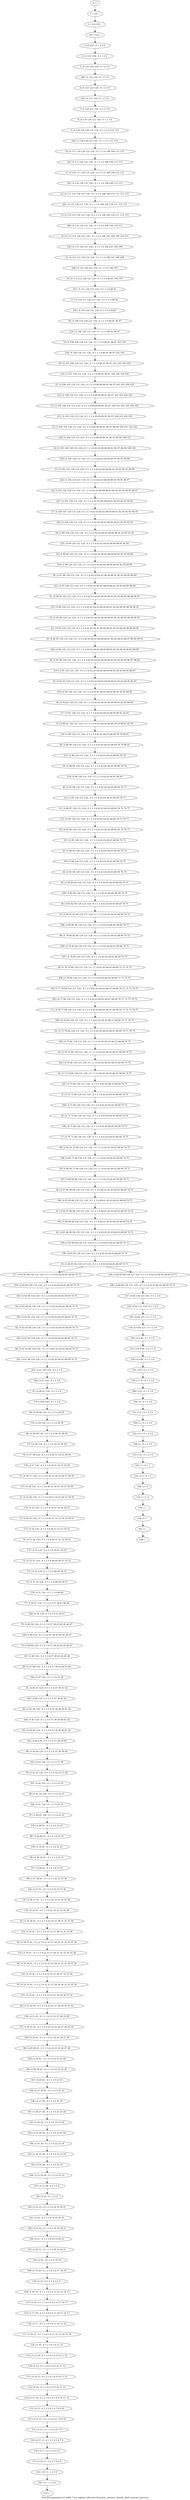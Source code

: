 digraph G {
graph [label="Tree-decomposition of width 7 for register allocator (function _process_thread_shell_runicast_process)"]
0[label="0 | : "];
1[label="1 | 125 : "];
2[label="2 | 124 125 : "];
3[label="3 | 6 124 : 0 1 2 3 4 "];
4[label="4 | 6 123 124 : 0 1 2 3 4 "];
5[label="5 | 6 122 123 124 : 0 1 2 3 4 "];
6[label="6 | 6 121 122 124 : 0 1 2 3 4 "];
7[label="7 | 6 120 121 124 : 0 1 2 3 4 "];
8[label="8 | 6 119 120 121 124 : 0 1 2 3 4 "];
9[label="9 | 6 118 119 120 121 124 : 0 1 2 3 4 112 113 "];
10[label="10 | 6 117 118 120 121 124 : 0 1 2 3 4 108 109 112 113 "];
11[label="11 | 6 116 117 120 121 124 : 0 1 2 3 4 108 109 112 113 "];
12[label="12 | 6 115 116 120 121 124 : 0 1 2 3 4 108 109 110 111 112 113 "];
13[label="13 | 6 114 115 120 121 124 : 0 1 2 3 4 108 109 110 111 112 113 "];
14[label="14 | 6 113 114 120 121 124 : 0 1 2 3 4 106 107 108 109 110 111 "];
15[label="15 | 6 112 113 120 121 124 : 0 1 2 3 4 106 107 108 109 "];
16[label="16 | 6 111 112 120 121 124 : 0 1 2 3 4 80 81 106 107 "];
17[label="17 | 6 110 111 120 121 124 : 0 1 2 3 4 80 81 "];
18[label="18 | 6 109 110 120 121 124 : 0 1 2 3 4 80 81 96 97 "];
19[label="19 | 6 108 109 120 121 124 : 0 1 2 3 4 80 81 96 97 102 103 "];
20[label="20 | 6 107 108 120 121 124 : 0 1 2 3 4 80 81 96 97 102 103 104 105 "];
21[label="21 | 6 106 107 120 121 124 : 0 1 2 3 4 68 69 80 81 96 97 102 103 104 105 "];
22[label="22 | 6 105 106 120 121 124 : 0 1 2 3 4 68 69 80 81 96 97 100 101 102 103 104 105 "];
23[label="23 | 6 104 105 120 121 124 : 0 1 2 3 4 68 69 80 81 96 97 98 99 100 101 102 103 "];
24[label="24 | 6 103 104 120 121 124 : 0 1 2 3 4 62 63 68 69 80 81 96 97 98 99 100 101 "];
25[label="25 | 6 102 103 120 121 124 : 0 1 2 3 4 62 63 68 69 80 81 94 95 96 97 98 99 "];
26[label="26 | 6 101 102 120 121 124 : 0 1 2 3 4 62 63 68 69 80 81 82 83 92 93 94 95 96 97 "];
27[label="27 | 6 100 101 120 121 124 : 0 1 2 3 4 62 63 64 65 68 69 80 81 82 83 92 93 94 95 "];
28[label="28 | 6 99 100 120 121 124 : 0 1 2 3 4 62 63 64 65 68 69 80 81 82 83 92 93 "];
29[label="29 | 6 98 99 120 121 124 : 0 1 2 3 4 62 63 64 65 68 69 80 81 82 83 84 85 "];
30[label="30 | 6 97 98 120 121 124 : 0 1 2 3 4 62 63 64 65 68 69 80 81 82 83 84 85 88 89 "];
31[label="31 | 6 96 97 120 121 124 : 0 1 2 3 4 62 63 64 65 68 69 80 81 82 83 84 85 88 89 90 91 "];
32[label="32 | 6 95 96 120 121 124 : 0 1 2 3 4 62 63 64 65 68 69 80 81 82 83 84 85 88 89 90 91 "];
33[label="33 | 6 94 95 120 121 124 : 0 1 2 3 4 62 63 64 65 68 69 80 81 82 83 84 85 86 87 88 89 90 91 "];
34[label="34 | 6 93 94 120 121 124 : 0 1 2 3 4 62 63 64 65 68 69 80 81 82 83 84 85 86 87 88 89 "];
35[label="35 | 6 92 93 120 121 124 : 0 1 2 3 4 62 63 64 65 68 69 80 81 82 83 84 85 86 87 "];
36[label="36 | 6 91 92 120 121 124 : 0 1 2 3 4 62 63 64 65 68 69 80 81 82 83 84 85 "];
37[label="37 | 6 90 91 120 121 124 : 0 1 2 3 4 62 63 64 65 68 69 78 79 80 81 82 83 "];
38[label="38 | 6 89 90 120 121 124 : 0 1 2 3 4 62 63 64 65 68 69 78 79 80 81 "];
39[label="39 | 6 88 89 120 121 124 : 0 1 2 3 4 62 63 64 65 68 69 78 79 "];
40[label="40 | 6 87 88 120 121 124 : 0 1 2 3 4 62 63 64 65 68 69 76 77 "];
41[label="41 | 6 86 87 120 121 124 : 0 1 2 3 4 62 63 64 65 68 69 74 75 76 77 "];
42[label="42 | 6 85 86 120 121 124 : 0 1 2 3 4 62 63 64 65 68 69 74 75 76 77 "];
43[label="43 | 6 84 85 120 121 124 : 0 1 2 3 4 62 63 64 65 68 69 74 75 "];
44[label="44 | 6 83 84 120 121 124 : 0 1 2 3 4 62 63 64 65 68 69 74 75 "];
45[label="45 | 6 82 83 84 120 121 124 : 0 1 2 3 4 62 63 64 65 68 69 74 75 "];
46[label="46 | 6 81 82 84 120 121 124 : 0 1 2 3 4 62 63 64 65 68 69 74 75 "];
47[label="47 | 6 80 81 82 84 120 121 124 : 0 1 2 3 4 62 63 64 65 68 69 74 75 "];
48[label="48 | 6 79 80 82 84 120 121 124 : 0 1 2 3 4 62 63 64 65 68 69 74 75 "];
49[label="49 | 6 78 79 84 120 121 124 : 0 1 2 3 4 62 63 64 65 68 69 72 73 74 75 "];
50[label="50 | 6 77 78 84 120 121 124 : 0 1 2 3 4 62 63 64 65 66 67 68 69 70 71 72 73 74 75 "];
51[label="51 | 6 76 77 84 120 121 124 : 0 1 2 3 4 62 63 64 65 66 67 68 69 70 71 72 73 74 75 "];
52[label="52 | 6 75 76 84 120 121 124 : 0 1 2 3 4 62 63 64 65 66 67 68 69 70 71 74 75 "];
53[label="53 | 6 74 75 84 120 121 124 : 0 1 2 3 4 62 63 64 65 66 67 68 69 74 75 "];
54[label="54 | 6 73 74 84 120 121 124 : 0 1 2 3 4 62 63 64 65 66 67 68 69 74 75 "];
55[label="55 | 6 72 73 84 120 121 124 : 0 1 2 3 4 62 63 64 65 68 69 74 75 "];
56[label="56 | 6 71 72 84 120 121 124 : 0 1 2 3 4 62 63 64 65 68 69 74 75 "];
57[label="57 | 6 70 71 84 120 121 124 : 0 1 2 3 4 62 63 64 65 68 69 74 75 "];
58[label="58 | 6 69 70 71 84 120 121 124 : 0 1 2 3 4 62 63 64 65 68 69 74 75 "];
59[label="59 | 6 68 69 71 84 120 121 124 : 0 1 2 3 4 62 63 64 65 68 69 74 75 "];
60[label="60 | 6 67 68 69 84 120 121 124 : 0 1 2 3 4 60 61 62 63 64 65 68 69 74 75 "];
61[label="61 | 6 66 67 69 84 120 121 124 : 0 1 2 3 4 60 61 62 63 64 65 68 69 74 75 "];
62[label="62 | 6 65 66 69 84 120 121 124 : 0 1 2 3 4 60 61 62 63 64 65 68 69 74 75 "];
63[label="63 | 6 64 65 84 120 121 124 : 0 1 2 3 4 62 63 64 65 68 69 74 75 "];
64[label="64 | 6 63 64 84 120 124 : 0 1 2 3 4 62 63 64 65 68 69 74 75 "];
65[label="65 | 6 62 63 84 120 124 : 0 1 2 3 4 62 63 64 65 68 69 74 75 "];
66[label="66 | 6 61 62 84 120 124 : 0 1 2 3 4 62 63 64 65 68 69 74 75 "];
67[label="67 | 6 60 61 124 : 0 1 2 3 4 "];
68[label="68 | 6 59 60 124 : 0 1 2 3 4 58 59 "];
69[label="69 | 6 58 59 124 : 0 1 2 3 4 54 55 58 59 "];
70[label="70 | 6 57 58 124 : 0 1 2 3 4 50 51 54 55 58 59 "];
71[label="71 | 6 56 57 124 : 0 1 2 3 4 50 51 54 55 56 57 58 59 "];
72[label="72 | 6 55 56 124 : 0 1 2 3 4 50 51 54 55 56 57 58 59 "];
73[label="73 | 6 54 55 124 : 0 1 2 3 4 50 51 52 53 54 55 56 57 "];
74[label="74 | 6 53 54 124 : 0 1 2 3 4 50 51 52 53 54 55 "];
75[label="75 | 6 52 53 124 : 0 1 2 3 4 48 49 50 51 52 53 "];
76[label="76 | 6 51 52 124 : 0 1 2 3 4 48 49 50 51 "];
77[label="77 | 6 50 51 124 : 0 1 2 3 4 37 38 47 48 49 "];
78[label="78 | 6 49 50 124 : 0 1 2 3 4 37 38 43 44 45 46 47 "];
79[label="79 | 6 48 49 124 : 0 1 2 3 4 37 38 43 44 45 46 47 "];
80[label="80 | 6 47 48 124 : 0 1 2 3 4 37 38 43 44 45 46 "];
81[label="81 | 6 46 47 124 : 0 1 2 3 4 37 38 41 42 "];
82[label="82 | 6 45 46 124 : 0 1 2 3 4 37 38 39 40 41 42 "];
83[label="83 | 6 44 45 124 : 0 1 2 3 4 37 38 39 40 41 42 "];
84[label="84 | 6 43 44 124 : 0 1 2 3 4 37 38 39 40 "];
85[label="85 | 6 42 43 124 : 0 1 2 3 4 22 23 37 38 "];
86[label="86 | 6 41 42 124 : 0 1 2 3 4 22 23 "];
87[label="87 | 6 40 41 124 : 0 1 2 3 4 22 23 "];
88[label="88 | 6 39 40 41 : 0 1 2 3 4 22 23 "];
89[label="89 | 6 38 39 41 : 0 1 2 3 4 22 23 "];
90[label="90 | 6 37 38 41 : 0 1 2 3 4 22 23 35 36 "];
91[label="91 | 6 36 37 41 : 0 1 2 3 4 22 23 31 32 35 36 "];
92[label="92 | 6 35 36 41 : 0 1 2 3 4 22 23 27 28 31 32 35 36 "];
93[label="93 | 6 34 35 41 : 0 1 2 3 4 22 23 27 28 31 32 33 34 35 36 "];
94[label="94 | 6 33 34 41 : 0 1 2 3 4 22 23 27 28 31 32 33 34 35 36 "];
95[label="95 | 6 32 33 41 : 0 1 2 3 4 22 23 27 28 29 30 31 32 33 34 "];
96[label="96 | 6 31 32 41 : 0 1 2 3 4 22 23 27 28 29 30 31 32 "];
97[label="97 | 6 30 31 41 : 0 1 2 3 4 22 23 25 26 27 28 29 30 "];
98[label="98 | 6 29 30 41 : 0 1 2 3 4 22 23 25 26 27 28 "];
99[label="99 | 6 28 29 41 : 0 1 2 3 4 22 23 25 26 "];
100[label="100 | 6 27 28 41 : 0 1 2 3 4 22 23 "];
101[label="101 | 6 26 27 28 : 0 1 2 3 4 22 23 24 "];
102[label="102 | 6 25 26 28 : 0 1 2 3 4 22 23 24 "];
103[label="103 | 6 24 25 28 : 0 1 2 3 4 22 23 24 "];
104[label="104 | 6 23 24 28 : 0 1 2 3 4 22 23 "];
105[label="105 | 6 22 23 : 0 1 2 3 4 18 19 20 21 "];
106[label="106 | 6 21 22 : 0 1 2 3 4 18 19 20 21 "];
107[label="107 | 6 20 21 : 0 1 2 3 4 18 19 20 21 "];
108[label="108 | 6 19 20 : 0 1 2 3 4 5 6 17 18 19 "];
109[label="109 | 6 18 19 : 0 1 2 3 4 5 6 13 14 15 16 17 "];
110[label="110 | 6 17 18 : 0 1 2 3 4 5 6 13 14 15 16 17 "];
111[label="111 | 6 16 17 : 0 1 2 3 4 5 6 11 12 13 14 15 16 "];
112[label="112 | 6 15 16 : 0 1 2 3 4 5 6 9 10 11 12 "];
113[label="113 | 6 14 15 : 0 1 2 3 4 5 6 9 10 11 12 "];
114[label="114 | 6 13 14 : 0 1 2 3 4 5 6 7 8 9 10 11 12 "];
115[label="115 | 6 12 13 : 0 1 2 3 4 5 6 7 8 9 10 "];
116[label="116 | 6 11 12 : 0 1 2 3 4 5 6 7 8 "];
117[label="117 | 6 10 11 : 0 1 2 3 4 5 6 "];
118[label="118 | 6 9 64 121 : 0 1 2 3 4 "];
119[label="119 | 6 8 9 64 : 0 1 2 3 4 "];
120[label="120 | 6 7 8 : 0 1 2 3 4 "];
121[label="121 | 5 6 : 0 1 2 3 4 "];
122[label="122 | 4 5 : 0 1 2 3 4 "];
123[label="123 | 3 4 : 0 1 2 3 4 "];
124[label="124 | 2 3 : 0 1 2 "];
125[label="125 | 1 2 : 0 "];
126[label="126 | 0 1 : "];
127[label="127 | 6 64 65 84 120 121 124 : 0 1 2 3 4 62 63 64 65 68 69 74 75 "];
128[label="128 | 6 64 65 84 120 121 124 : 0 1 2 3 4 62 63 64 65 68 69 74 75 "];
129[label="129 | : "];
130[label="130 | 6 11 : 0 1 2 3 4 5 6 "];
131[label="131 | 6 12 : 0 1 2 3 4 5 6 7 8 "];
132[label="132 | 6 13 : 0 1 2 3 4 5 6 7 8 9 10 "];
133[label="133 | 6 14 : 0 1 2 3 4 5 6 9 10 11 12 "];
134[label="134 | 6 15 : 0 1 2 3 4 5 6 9 10 11 12 "];
135[label="135 | 6 16 : 0 1 2 3 4 5 6 11 12 "];
136[label="136 | 6 17 : 0 1 2 3 4 5 6 13 14 15 16 "];
137[label="137 | 6 18 : 0 1 2 3 4 5 6 13 14 15 16 17 "];
138[label="138 | 6 19 : 0 1 2 3 4 5 6 17 "];
139[label="139 | 6 20 : 0 1 2 3 4 18 19 "];
140[label="140 | 6 21 : 0 1 2 3 4 18 19 20 21 "];
141[label="141 | 6 22 : 0 1 2 3 4 18 19 20 21 "];
142[label="142 | 6 23 : 0 1 2 3 4 "];
143[label="143 | 6 24 28 : 0 1 2 3 4 22 23 "];
144[label="144 | 6 25 28 : 0 1 2 3 4 22 23 24 "];
145[label="145 | 6 26 28 : 0 1 2 3 4 22 23 24 "];
146[label="146 | 6 27 28 : 0 1 2 3 4 22 23 "];
147[label="147 | 6 28 41 : 0 1 2 3 4 22 23 "];
148[label="148 | 6 29 41 : 0 1 2 3 4 22 23 25 26 "];
149[label="149 | 6 30 41 : 0 1 2 3 4 22 23 25 26 27 28 "];
150[label="150 | 6 31 41 : 0 1 2 3 4 22 23 27 28 29 30 "];
151[label="151 | 6 32 41 : 0 1 2 3 4 22 23 27 28 29 30 31 32 "];
152[label="152 | 6 33 41 : 0 1 2 3 4 22 23 27 28 31 32 33 34 "];
153[label="153 | 6 34 41 : 0 1 2 3 4 22 23 27 28 31 32 33 34 35 36 "];
154[label="154 | 6 35 41 : 0 1 2 3 4 22 23 27 28 31 32 35 36 "];
155[label="155 | 6 36 41 : 0 1 2 3 4 22 23 31 32 35 36 "];
156[label="156 | 6 37 41 : 0 1 2 3 4 22 23 35 36 "];
157[label="157 | 6 38 41 : 0 1 2 3 4 22 23 "];
158[label="158 | 6 39 41 : 0 1 2 3 4 22 23 "];
159[label="159 | 6 40 41 : 0 1 2 3 4 22 23 "];
160[label="160 | 6 41 124 : 0 1 2 3 4 22 23 "];
161[label="161 | 6 42 124 : 0 1 2 3 4 22 23 "];
162[label="162 | 6 43 124 : 0 1 2 3 4 37 38 "];
163[label="163 | 6 44 124 : 0 1 2 3 4 37 38 39 40 "];
164[label="164 | 6 45 124 : 0 1 2 3 4 37 38 39 40 41 42 "];
165[label="165 | 6 46 124 : 0 1 2 3 4 37 38 41 42 "];
166[label="166 | 6 47 124 : 0 1 2 3 4 37 38 "];
167[label="167 | 6 48 124 : 0 1 2 3 4 37 38 43 44 45 46 "];
168[label="168 | 6 49 124 : 0 1 2 3 4 37 38 43 44 45 46 47 "];
169[label="169 | 6 50 124 : 0 1 2 3 4 37 38 47 "];
170[label="170 | 6 51 124 : 0 1 2 3 4 48 49 "];
171[label="171 | 6 52 124 : 0 1 2 3 4 48 49 50 51 "];
172[label="172 | 6 53 124 : 0 1 2 3 4 50 51 52 53 "];
173[label="173 | 6 54 124 : 0 1 2 3 4 50 51 52 53 54 55 "];
174[label="174 | 6 55 124 : 0 1 2 3 4 50 51 54 55 56 57 "];
175[label="175 | 6 56 124 : 0 1 2 3 4 50 51 54 55 56 57 58 59 "];
176[label="176 | 6 57 124 : 0 1 2 3 4 50 51 54 55 58 59 "];
177[label="177 | 6 58 124 : 0 1 2 3 4 54 55 58 59 "];
178[label="178 | 6 59 124 : 0 1 2 3 4 58 59 "];
179[label="179 | 6 60 124 : 0 1 2 3 4 "];
180[label="180 | 6 61 124 : 0 1 2 3 4 "];
181[label="181 | 6 62 84 120 124 : 0 1 2 3 4 62 63 64 65 68 69 74 75 "];
182[label="182 | 6 63 84 120 124 : 0 1 2 3 4 62 63 64 65 68 69 74 75 "];
183[label="183 | 6 64 84 120 124 : 0 1 2 3 4 62 63 64 65 68 69 74 75 "];
184[label="184 | : "];
185[label="185 | 1 : "];
186[label="186 | 2 : 0 "];
187[label="187 | 3 : 0 1 2 "];
188[label="188 | 4 : 0 1 2 3 4 "];
189[label="189 | 5 : 0 1 2 3 4 "];
190[label="190 | 6 : 0 1 2 3 4 "];
191[label="191 | 6 8 : 0 1 2 3 4 "];
192[label="192 | 6 9 64 : 0 1 2 3 4 "];
193[label="193 | 6 64 121 : 0 1 2 3 4 "];
194[label="194 | 6 65 84 120 121 124 : 0 1 2 3 4 62 63 64 65 68 69 74 75 "];
195[label="195 | 6 66 69 84 120 121 124 : 0 1 2 3 4 60 61 62 63 64 65 68 69 74 75 "];
196[label="196 | 6 67 69 84 120 121 124 : 0 1 2 3 4 60 61 62 63 64 65 68 69 74 75 "];
197[label="197 | 6 68 69 84 120 121 124 : 0 1 2 3 4 62 63 64 65 68 69 74 75 "];
198[label="198 | 6 69 71 84 120 121 124 : 0 1 2 3 4 62 63 64 65 68 69 74 75 "];
199[label="199 | 6 71 84 120 121 124 : 0 1 2 3 4 62 63 64 65 68 69 74 75 "];
200[label="200 | 6 72 84 120 121 124 : 0 1 2 3 4 62 63 64 65 68 69 74 75 "];
201[label="201 | 6 73 84 120 121 124 : 0 1 2 3 4 62 63 64 65 68 69 74 75 "];
202[label="202 | 6 74 84 120 121 124 : 0 1 2 3 4 62 63 64 65 66 67 68 69 74 75 "];
203[label="203 | 6 75 84 120 121 124 : 0 1 2 3 4 62 63 64 65 66 67 68 69 74 75 "];
204[label="204 | 6 76 84 120 121 124 : 0 1 2 3 4 62 63 64 65 66 67 68 69 70 71 74 75 "];
205[label="205 | 6 77 84 120 121 124 : 0 1 2 3 4 62 63 64 65 66 67 68 69 70 71 72 73 74 75 "];
206[label="206 | 6 78 84 120 121 124 : 0 1 2 3 4 62 63 64 65 68 69 72 73 74 75 "];
207[label="207 | 6 79 84 120 121 124 : 0 1 2 3 4 62 63 64 65 68 69 74 75 "];
208[label="208 | 6 80 82 84 120 121 124 : 0 1 2 3 4 62 63 64 65 68 69 74 75 "];
209[label="209 | 6 82 84 120 121 124 : 0 1 2 3 4 62 63 64 65 68 69 74 75 "];
210[label="210 | 6 84 120 121 124 : 0 1 2 3 4 62 63 64 65 68 69 74 75 "];
211[label="211 | 6 85 120 121 124 : 0 1 2 3 4 62 63 64 65 68 69 74 75 "];
212[label="212 | 6 86 120 121 124 : 0 1 2 3 4 62 63 64 65 68 69 74 75 76 77 "];
213[label="213 | 6 87 120 121 124 : 0 1 2 3 4 62 63 64 65 68 69 76 77 "];
214[label="214 | 6 88 120 121 124 : 0 1 2 3 4 62 63 64 65 68 69 "];
215[label="215 | 6 89 120 121 124 : 0 1 2 3 4 62 63 64 65 68 69 78 79 "];
216[label="216 | 6 90 120 121 124 : 0 1 2 3 4 62 63 64 65 68 69 78 79 80 81 "];
217[label="217 | 6 91 120 121 124 : 0 1 2 3 4 62 63 64 65 68 69 80 81 82 83 "];
218[label="218 | 6 92 120 121 124 : 0 1 2 3 4 62 63 64 65 68 69 80 81 82 83 84 85 "];
219[label="219 | 6 93 120 121 124 : 0 1 2 3 4 62 63 64 65 68 69 80 81 82 83 84 85 86 87 "];
220[label="220 | 6 94 120 121 124 : 0 1 2 3 4 62 63 64 65 68 69 80 81 82 83 84 85 86 87 88 89 "];
221[label="221 | 6 95 120 121 124 : 0 1 2 3 4 62 63 64 65 68 69 80 81 82 83 84 85 88 89 90 91 "];
222[label="222 | 6 96 120 121 124 : 0 1 2 3 4 62 63 64 65 68 69 80 81 82 83 84 85 88 89 90 91 "];
223[label="223 | 6 97 120 121 124 : 0 1 2 3 4 62 63 64 65 68 69 80 81 82 83 84 85 88 89 "];
224[label="224 | 6 98 120 121 124 : 0 1 2 3 4 62 63 64 65 68 69 80 81 82 83 84 85 "];
225[label="225 | 6 99 120 121 124 : 0 1 2 3 4 62 63 64 65 68 69 80 81 82 83 "];
226[label="226 | 6 100 120 121 124 : 0 1 2 3 4 62 63 64 65 68 69 80 81 82 83 92 93 "];
227[label="227 | 6 101 120 121 124 : 0 1 2 3 4 62 63 68 69 80 81 82 83 92 93 94 95 "];
228[label="228 | 6 102 120 121 124 : 0 1 2 3 4 62 63 68 69 80 81 94 95 96 97 "];
229[label="229 | 6 103 120 121 124 : 0 1 2 3 4 62 63 68 69 80 81 96 97 98 99 "];
230[label="230 | 6 104 120 121 124 : 0 1 2 3 4 68 69 80 81 96 97 98 99 100 101 "];
231[label="231 | 6 105 120 121 124 : 0 1 2 3 4 68 69 80 81 96 97 100 101 102 103 "];
232[label="232 | 6 106 120 121 124 : 0 1 2 3 4 68 69 80 81 96 97 102 103 104 105 "];
233[label="233 | 6 107 120 121 124 : 0 1 2 3 4 80 81 96 97 102 103 104 105 "];
234[label="234 | 6 108 120 121 124 : 0 1 2 3 4 80 81 96 97 102 103 "];
235[label="235 | 6 109 120 121 124 : 0 1 2 3 4 80 81 96 97 "];
236[label="236 | 6 110 120 121 124 : 0 1 2 3 4 80 81 "];
237[label="237 | 6 111 120 121 124 : 0 1 2 3 4 80 81 "];
238[label="238 | 6 112 120 121 124 : 0 1 2 3 4 106 107 "];
239[label="239 | 6 113 120 121 124 : 0 1 2 3 4 106 107 108 109 "];
240[label="240 | 6 114 120 121 124 : 0 1 2 3 4 108 109 110 111 "];
241[label="241 | 6 115 120 121 124 : 0 1 2 3 4 108 109 110 111 112 113 "];
242[label="242 | 6 116 120 121 124 : 0 1 2 3 4 108 109 112 113 "];
243[label="243 | 6 117 120 121 124 : 0 1 2 3 4 108 109 112 113 "];
244[label="244 | 6 118 120 121 124 : 0 1 2 3 4 112 113 "];
245[label="245 | 6 121 124 : 0 1 2 3 4 "];
246[label="246 | 6 122 124 : 0 1 2 3 4 "];
247[label="247 | 124 : "];
248[label="248 | 6 79 82 84 120 121 124 : 0 1 2 3 4 62 63 64 65 68 69 74 75 "];
249[label="249 | 6 65 69 84 120 121 124 : 0 1 2 3 4 62 63 64 65 68 69 74 75 "];
250[label="250 | 6 64 84 120 121 124 : 0 1 2 3 4 62 63 64 65 68 69 74 75 "];
251[label="251 | 6 61 84 120 124 : 0 1 2 3 4 62 63 64 65 68 69 74 75 "];
252[label="252 | 6 61 120 124 : 0 1 2 3 4 "];
253[label="253 | 6 23 28 : 0 1 2 3 4 "];
254[label="254 | 10 11 : 1 2 5 6 "];
255[label="255 | 11 : 1 2 5 6 "];
256[label="256 | 6 64 84 120 121 124 : 0 1 2 3 4 62 63 64 65 68 69 74 75 "];
257[label="257 | 6 64 120 121 124 : 0 1 2 3 4 "];
258[label="258 | 6 64 121 124 : 0 1 2 3 4 "];
259[label="259 | 6 8 64 : 0 1 2 3 4 "];
260[label="260 | 6 8 : 0 1 2 3 4 "];
261[label="261 | 1 : "];
0->1 ;
1->2 ;
3->4 ;
4->5 ;
7->8 ;
8->9 ;
44->45 ;
46->47 ;
57->58 ;
63->127 ;
63->128 ;
130->117 ;
116->130 ;
131->116 ;
115->131 ;
132->115 ;
114->132 ;
133->114 ;
113->133 ;
134->113 ;
112->134 ;
135->112 ;
111->135 ;
136->111 ;
110->136 ;
137->110 ;
109->137 ;
138->109 ;
108->138 ;
139->108 ;
107->139 ;
140->107 ;
106->140 ;
141->106 ;
105->141 ;
142->105 ;
143->104 ;
103->143 ;
144->103 ;
102->144 ;
145->102 ;
101->145 ;
146->101 ;
100->146 ;
147->100 ;
99->147 ;
148->99 ;
98->148 ;
149->98 ;
97->149 ;
150->97 ;
96->150 ;
151->96 ;
95->151 ;
152->95 ;
94->152 ;
153->94 ;
93->153 ;
154->93 ;
92->154 ;
155->92 ;
91->155 ;
156->91 ;
90->156 ;
157->90 ;
89->157 ;
158->89 ;
88->158 ;
159->88 ;
87->159 ;
160->87 ;
86->160 ;
161->86 ;
85->161 ;
162->85 ;
84->162 ;
163->84 ;
83->163 ;
164->83 ;
82->164 ;
165->82 ;
81->165 ;
166->81 ;
80->166 ;
167->80 ;
79->167 ;
168->79 ;
78->168 ;
169->78 ;
77->169 ;
170->77 ;
76->170 ;
171->76 ;
75->171 ;
172->75 ;
74->172 ;
173->74 ;
73->173 ;
174->73 ;
72->174 ;
175->72 ;
71->175 ;
176->71 ;
70->176 ;
177->70 ;
69->177 ;
178->69 ;
68->178 ;
179->68 ;
67->179 ;
180->67 ;
181->66 ;
65->181 ;
182->65 ;
64->182 ;
183->64 ;
185->126 ;
125->185 ;
186->125 ;
124->186 ;
187->124 ;
123->187 ;
188->123 ;
122->188 ;
189->122 ;
121->189 ;
190->121 ;
191->120 ;
192->119 ;
118->192 ;
193->118 ;
194->63 ;
195->62 ;
61->195 ;
196->61 ;
60->196 ;
197->60 ;
59->197 ;
198->59 ;
58->198 ;
199->57 ;
56->199 ;
200->56 ;
55->200 ;
201->55 ;
54->201 ;
202->54 ;
53->202 ;
203->53 ;
52->203 ;
204->52 ;
51->204 ;
205->51 ;
50->205 ;
206->50 ;
49->206 ;
207->49 ;
208->48 ;
47->208 ;
209->46 ;
45->209 ;
210->44 ;
43->210 ;
211->43 ;
42->211 ;
212->42 ;
41->212 ;
213->41 ;
40->213 ;
214->40 ;
39->214 ;
215->39 ;
38->215 ;
216->38 ;
37->216 ;
217->37 ;
36->217 ;
218->36 ;
35->218 ;
219->35 ;
34->219 ;
220->34 ;
33->220 ;
221->33 ;
32->221 ;
222->32 ;
31->222 ;
223->31 ;
30->223 ;
224->30 ;
29->224 ;
225->29 ;
28->225 ;
226->28 ;
27->226 ;
227->27 ;
26->227 ;
228->26 ;
25->228 ;
229->25 ;
24->229 ;
230->24 ;
23->230 ;
231->23 ;
22->231 ;
232->22 ;
21->232 ;
233->21 ;
20->233 ;
234->20 ;
19->234 ;
235->19 ;
18->235 ;
236->18 ;
17->236 ;
237->17 ;
16->237 ;
238->16 ;
15->238 ;
239->15 ;
14->239 ;
240->14 ;
13->240 ;
241->13 ;
12->241 ;
242->12 ;
11->242 ;
243->11 ;
10->243 ;
244->10 ;
9->244 ;
245->7 ;
6->245 ;
246->6 ;
5->246 ;
247->3 ;
2->247 ;
248->207 ;
48->248 ;
249->194 ;
62->249 ;
250->183 ;
127->250 ;
66->251 ;
252->180 ;
251->252 ;
253->142 ;
104->253 ;
117->254 ;
255->129 ;
254->255 ;
128->256 ;
256->257 ;
258->193 ;
257->258 ;
259->191 ;
119->259 ;
260->190 ;
120->260 ;
261->184 ;
126->261 ;
}
